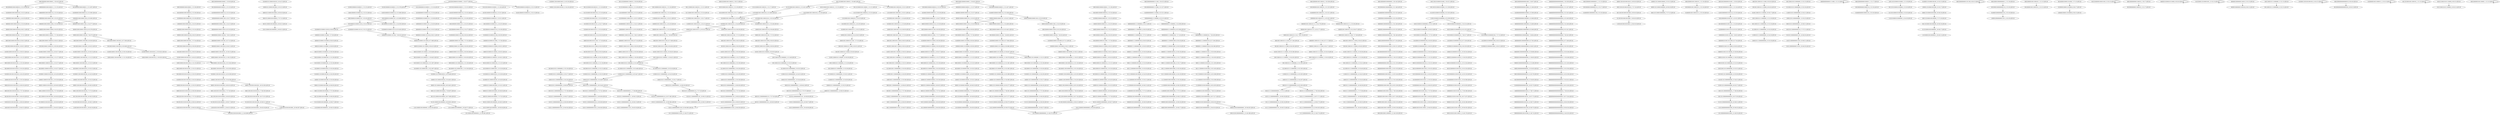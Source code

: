 digraph G {
    "10000100100101001001_15-35:25-LEN:20" -> "00001001001010010010_16-36:26-LEN:20";
    "10000101100001001000_15-35:15-LEN:20" -> "00001011000010010000_16-36:16-LEN:20";
    "01010010000001000011_1-21:31-LEN:20" -> "10100100000010000110_2-22:32-LEN:20";
    "01010000101100001001_12-32:29-LEN:20" -> "10100001011000010010_13-33:30-LEN:20";
    "10100100000101000011_2-21:378-LEN:20" -> "01001000001010000110_3-22:380-LEN:20";
    "01000011001000010010_14-33:16-LEN:20" -> "10000110010000100100_15-34:16-LEN:20";
    "01000000011000101011_5-24:21-LEN:20" -> "10000000110001010111_6-25:19-LEN:20";
    "10000010000101100000_9-29:29-LEN:20" -> "00000100001011000001_10-30:27-LEN:20";
    "00110001001110000000_12-32:51-LEN:20" -> "01100010011100000000_13-33:50-LEN:20";
    "00000001111000001010_8-27:194-LEN:20" -> "00000011110000010100_9-28:199-LEN:20";
    "10000100000100001100_4-23:20-LEN:20" -> "00001000001000011001_5-24:19-LEN:20";
    "01111100000000001110_20-39:182-LEN:20" -> "11111000000000011101_21-40:174-LEN:20";
    "10001010111000000000_14-34:16-LEN:20" -> "00010101110000000001_16-36:30-LEN:20";
    "10001010111000000000_14-34:16-LEN:20" -> "00010101110000000001_16-35:442-LEN:20";
    "00001101000010010000_16-36:30-LEN:20" -> "00011010000100100000_17-37:29-LEN:20";
    "00110100001001000000_18-38:28-LEN:20" -> "01101000010010000001_19-39:27-LEN:20";
    "01000010110000100100_14-34:15-LEN:20" -> "10000101100001001000_15-35:15-LEN:20";
    "00101000010011000101_2-21:20-LEN:20" -> "01010000100110001010_3-22:17-LEN:20";
    "00100000001000000000_2-21:148-LEN:20" -> "01000000010000000000_3-22:152-LEN:20";
    "10100001010000001010_8-27:229-LEN:20" -> "01000010100000010100_9-28:230-LEN:20";
    "01000010000010000110_3-22:439-LEN:20" -> "10000100000100001100_4-23:20-LEN:20";
    "01000010000010000110_3-22:439-LEN:20" -> "10000100000100001101_4-23:411-LEN:20";
    "00010100001101100001_10-29:408-LEN:20" -> "00101000011011000010_11-30:402-LEN:20";
    "01000101011100000000_13-33:17-LEN:20" -> "10001010111000000000_14-34:16-LEN:20";
    "01101100001001000000_19-38:391-LEN:20" -> "11011000010010000001_20-40:29-LEN:20";
    "01101100001001000000_19-38:391-LEN:20" -> "11011000010010000001_20-39:371-LEN:20";
    "00110110000010000000_18-37:377-LEN:20" -> "01101100000100000000_19-38:375-LEN:20";
    "00010010010100100100_17-37:25-LEN:20" -> "00100100101001001000_18-38:24-LEN:20";
    "01000010011000100111_5-25:46-LEN:20" -> "10000100110001001110_6-26:50-LEN:20";
    "01000010110000010000_14-34:20-LEN:20" -> "10000101100000100000_15-35:23-LEN:20";
    "00000011110000010100_9-28:199-LEN:20" -> "00000111100000101001_10-29:190-LEN:20";
    "00100000000000010000_2-21:99-LEN:20" -> "01000000000000100000_3-22:99-LEN:20";
    "10000110110000100100_15-34:401-LEN:20" -> "00001101100001001000_16-35:401-LEN:20";
    "00010111110000000000_16-35:205-LEN:20" -> "00101111100000000001_17-36:184-LEN:20";
    "00010111110000000000_16-35:205-LEN:20" -> "00101111100000000001_17-37:21-LEN:20";
    "00000000000000000000_4-23:240-LEN:20" -> "00000000000000000000_5-24:246-LEN:20";
    "00010000001000000011_1-21:15-LEN:20" -> "00100000010000000110_2-22:17-LEN:20";
    "00011110000001001000_12-32:20-LEN:20" -> "00111100000010010000_13-33:20-LEN:20";
    "01100010101110000000_13-33:16-LEN:20" -> "11000101011100000000_14-34:18-LEN:20";
    "10001000011000010100_11-31:27-LEN:20" -> "00010000110000101001_12-32:27-LEN:20";
    "01100010011100000000_13-33:50-LEN:20" -> "11000100111000000000_14-34:50-LEN:20";
    "00100010000110000101_9-29:28-LEN:20" -> "01000100001100001010_10-30:27-LEN:20";
    "00101000000101001010_13-32:224-LEN:20" -> "01010000001010010100_14-33:218-LEN:20";
    "00011001001000100100_17-37:16-LEN:20" -> "00110010010001001000_18-38:16-LEN:20";
    "01010000101000000101_7-26:217-LEN:20" -> "10100001010000001010_8-27:229-LEN:20";
    "10100001001000101011_4-24:17-LEN:20" -> "01000010010001010111_5-25:19-LEN:20";
    "01101100000100000000_19-38:375-LEN:20" -> "11011000001000000000_20-39:373-LEN:20";
    "00010000110010001001_12-32:22-LEN:20" -> "00100001100100010010_13-33:22-LEN:20";
    "01111000000100100000_14-34:20-LEN:20" -> "11110000001001000000_15-35:21-LEN:20";
    "10000110110000010000_15-34:365-LEN:20" -> "00001101100000100000_16-35:377-LEN:20";
    "00000100010000100100_6-26:21-LEN:20" -> "00001000100001001001_7-27:21-LEN:20";
    "10000100110000101110_6-26:23-LEN:20" -> "00001001100001011100_7-27:25-LEN:20";
    "00101011000000000110_17-37:37-LEN:20" -> "01010110000000001101_18-38:36-LEN:20";
    "10000010100001101000_7-27:30-LEN:20" -> "00000101000011010000_8-28:33-LEN:20";
    "00000001000011001001_8-27:15-LEN:20" -> "00000010000110010010_9-28:15-LEN:20";
    "00000010001000011000_5-25:34-LEN:20" -> "00000100010000110000_6-26:33-LEN:20";
    "00001111000001000100_11-31:17-LEN:20" -> "00011110000010001000_12-32:17-LEN:20";
    "10100001001100010101_3-23:24-LEN:20" -> "01000010011000101011_5-24:426-LEN:20";
    "10100001001100010101_3-23:24-LEN:20" -> "01000010011000101011_5-25:46-LEN:20";
    "10000100000100001011_4-24:27-LEN:20" -> "00001000001000010110_5-25:28-LEN:20";
    "10001010110000000001_15-35:44-LEN:20" -> "00010101100000000011_16-36:42-LEN:20";
    "00011001000001000000_17-36:19-LEN:20" -> "00110010000010000000_18-37:16-LEN:20";
    "00000000000000000000_14-33:239-LEN:20" -> "00000000000000000000_15-34:241-LEN:20";
    "00110010000010000000_18-37:16-LEN:20" -> "01100100000100000000_19-38:15-LEN:20";
    "00000000100000000000_9-28:92-LEN:20" -> "00000001000000000000_10-29:88-LEN:20";
    "10101100000000011010_19-39:37-LEN:20" -> "01011000000000110101_20-40:38-LEN:20";
    "00100001101100000100_13-32:362-LEN:20" -> "01000011011000001000_14-33:366-LEN:20";
    "00000000000000000000_3-22:242-LEN:20" -> "00000000000000000000_4-23:240-LEN:20";
    "00000001111000000100_8-28:20-LEN:20" -> "00000011110000001001_9-29:20-LEN:20";
    "00010011000100111000_8-28:55-LEN:20" -> "00100110001001110000_9-29:54-LEN:20";
    "10000110110000100000_15-35:15-LEN:20" -> "00001101100001000000_16-36:16-LEN:20";
    "10000010011000101011_4-24:18-LEN:20" -> "00000100110001010111_5-25:16-LEN:20";
    "00001011000010010000_16-36:16-LEN:20" -> "00010110000100100000_17-37:15-LEN:20";
    "01000001000010110000_8-28:28-LEN:20" -> "10000010000101100000_9-29:29-LEN:20";
    "00101100001001000000_18-38:32-LEN:20" -> "01011000010010000001_19-39:29-LEN:20";
    "00001000001000010110_5-25:28-LEN:20" -> "00010000010000101100_6-26:28-LEN:20";
    "00001001100010101100_7-27:52-LEN:20" -> "00010011000101011000_8-28:53-LEN:20";
    "00000000001111000000_5-25:21-LEN:20" -> "00000000011110000001_6-26:20-LEN:20";
    "01000100001100100101_10-29:342-LEN:20" -> "10001000011001001010_11-30:335-LEN:20";
    "10000100110001010110_6-26:26-LEN:20" -> "00001001100010101100_7-27:25-LEN:20";
    "01011000001000000000_19-39:28-LEN:20" -> "10110000010000000001_20-40:30-LEN:20";
    "00000000000000100101_18-37:72-LEN:20" -> "00000000000001001010_19-38:72-LEN:20";
    "00100000100110001011_2-22:18-LEN:20" -> "01000001001100010111_3-23:16-LEN:20";
    "10000000101001101100_7-26:32-LEN:20" -> "00000001010011011000_8-27:34-LEN:20";
    "01000000010100110110_6-25:31-LEN:20" -> "10000000101001101100_7-26:32-LEN:20";
    "01010000001010010100_14-33:218-LEN:20" -> "10100000010100101001_15-34:208-LEN:20";
    "00010000010100001101_3-23:20-LEN:20" -> "00100000101000011010_5-25:31-LEN:20";
    "00010000010100001101_3-23:20-LEN:20" -> "00100000101000011011_5-24:350-LEN:20";
    "00000001000000000000_10-29:88-LEN:20" -> "00000010000000000000_11-30:83-LEN:20";
    "01000000100010000100_3-23:28-LEN:20" -> "10000001000100001001_4-24:25-LEN:20";
    "00000000000000000000_5-24:246-LEN:20" -> "00000000000000000000_6-25:241-LEN:20";
    "00010000010000110100_6-26:34-LEN:20" -> "00100000100001101000_7-27:34-LEN:20";
    "10001000010010010100_11-31:22-LEN:20" -> "00010000100100101001_12-32:20-LEN:20";
    "10100000001010000110_2-22:54-LEN:20" -> "01000000010100001101_3-23:56-LEN:20";
    "00001010000001010010_11-30:233-LEN:20" -> "00010100000010100101_12-31:224-LEN:20";
    "00000010011000101111_5-24:176-LEN:20" -> "00000100110001011111_6-25:177-LEN:20";
    "10100000001001010011_15-35:32-LEN:20" -> "01000000010010100110_16-36:33-LEN:20";
    "00000011000101111100_8-27:17-LEN:20" -> "00000110001011111000_9-28:17-LEN:20";
    "00011001000100100100_17-37:23-LEN:20" -> "00110010001001001000_18-38:23-LEN:20";
    "00001000001000011011_5-24:406-LEN:20" -> "00010000010000110110_6-25:401-LEN:20";
    "10100001010000001000_8-28:15-LEN:20" -> "01000010100000010001_9-29:15-LEN:20";
    "10000110010010100100_15-34:338-LEN:20" -> "00001100100101001000_16-36:19-LEN:20";
    "10000110010010100100_15-34:338-LEN:20" -> "00001100100101001001_16-35:326-LEN:20";
    "11000101011000000000_14-34:55-LEN:20" -> "10001010110000000001_15-35:44-LEN:20";
    "01001001010010010001_19-39:16-LEN:20" -> "10010010100100100011_20-40:15-LEN:20";
    "00001000100011000001_20-39:129-LEN:20" -> "00010001000110000011_21-40:130-LEN:20";
    "00000010000000000000_11-30:83-LEN:20" -> "00000100000000000000_12-31:86-LEN:20";
    "00110001011110000000_12-32:19-LEN:20" -> "01100010111100000000_13-33:19-LEN:20";
    "00010000110100000100_12-32:32-LEN:20" -> "00100001101000001000_13-33:32-LEN:20";
    "10000010000101100000_9-29:21-LEN:20" -> "00000100001011000001_10-30:19-LEN:20";
    "00001001100010111100_7-27:39-LEN:20" -> "00010011000101111000_8-28:42-LEN:20";
    "00011110000010001000_12-32:17-LEN:20" -> "00111100000100010000_13-33:18-LEN:20";
    "00001000100001001001_7-27:21-LEN:20" -> "00010001000010010010_8-28:22-LEN:20";
    "01001100010101110000_10-29:432-LEN:20" -> "10011000101011100000_11-30:421-LEN:20";
    "10000000100101001100_17-37:32-LEN:20" -> "00000001001010011000_18-38:35-LEN:20";
    "00100000100001100100_7-26:20-LEN:20" -> "01000001000011001000_8-27:21-LEN:20";
    "01000100001001001010_10-30:23-LEN:20" -> "10001000010010010100_11-31:23-LEN:20";
    "00111100000101001000_13-32:193-LEN:20" -> "01111000001010010000_14-33:196-LEN:20";
    "11110000010100100000_15-34:198-LEN:20" -> "11100000101001000000_16-35:203-LEN:20";
    "10000001001100010111_4-23:201-LEN:20" -> "00000010011000101111_5-24:176-LEN:20";
    "10000001001100010111_4-23:201-LEN:20" -> "00000010011000101111_5-25:36-LEN:20";
    "00000000011110000010_6-25:206-LEN:20" -> "00000000111100000100_7-27:18-LEN:20";
    "00000000011110000010_6-25:206-LEN:20" -> "00000000111100000101_7-26:193-LEN:20";
    "01011110000000000111_18-38:36-LEN:20" -> "10111100000000001110_19-39:35-LEN:20";
    "00000001000100001100_3-23:23-LEN:20" -> "00000010001000011000_5-25:34-LEN:20";
    "00000001000100001100_3-23:23-LEN:20" -> "00000010001000011001_5-24:377-LEN:20";
    "00100110001010110000_9-29:26-LEN:20" -> "01001100010101100000_10-30:26-LEN:20";
    "00000000000100000000_6-25:96-LEN:20" -> "00000000001000000000_7-26:94-LEN:20";
    "00001001001010010010_16-36:18-LEN:20" -> "00010010010100100100_17-37:18-LEN:20";
    "00001010000110100001_9-29:30-LEN:20" -> "00010100001101000010_10-30:29-LEN:20";
    "00010101100000000011_16-36:21-LEN:20" -> "00101011000000000110_17-37:21-LEN:20";
    "11100000100010000000_16-36:18-LEN:20" -> "11000001000100000000_17-37:21-LEN:20";
    "00000000000001111000_1-21:15-LEN:20" -> "00000000000001111000_1-21:15-LEN:20";
    "00000000000000000000_15-34:241-LEN:20" -> "00000000000000000000_16-35:240-LEN:20";
    "01000001010000110110_6-25:345-LEN:20" -> "10000010100001101100_7-26:353-LEN:20";
    "00001100100101001000_16-36:19-LEN:20" -> "00011001001010010000_17-37:20-LEN:20";
    "11110000001001000000_15-35:21-LEN:20" -> "11100000010010000000_16-36:22-LEN:20";
    "00010011000101111000_8-28:42-LEN:20" -> "00100110001011110000_9-29:43-LEN:20";
    "00100000000001000011_2-21:23-LEN:20" -> "01000000000010000110_3-22:23-LEN:20";
    "00000000111100000010_7-27:21-LEN:20" -> "00000001111000000100_8-28:20-LEN:20";
    "00010000000001000011_1-21:17-LEN:20" -> "00100000000010000110_2-22:16-LEN:20";
    "00000010001000110000_18-37:136-LEN:20" -> "00000100010001100000_19-38:133-LEN:20";
    "00101011000000000110_17-37:21-LEN:20" -> "01010110000000001101_18-38:20-LEN:20";
    "00100000000000100010_10-29:155-LEN:20" -> "01000000000001000100_11-30:152-LEN:20";
    "10101110000000001010_19-39:29-LEN:20" -> "01011100000000010101_20-40:34-LEN:20";
    "00000101000011010000_8-28:33-LEN:20" -> "00001010000110100001_9-29:30-LEN:20";
    "10000110000101001001_15-35:29-LEN:20" -> "00001100001010010010_16-36:30-LEN:20";
    "01100100010010010001_19-39:21-LEN:20" -> "11001000100100100011_20-40:19-LEN:20";
    "00110001010110000000_12-32:30-LEN:20" -> "01100010101100000000_13-33:29-LEN:20";
    "00001000001000011010_5-25:35-LEN:20" -> "00010000010000110100_6-26:34-LEN:20";
    "00001000010110000010_11-31:27-LEN:20" -> "00010000101100000100_12-32:28-LEN:20";
    "00010000101100000100_12-32:20-LEN:20" -> "00100001011000001000_13-33:20-LEN:20";
    "00000111100000101001_10-29:190-LEN:20" -> "00001111000001010010_11-30:193-LEN:20";
    "10000000000001000000_4-23:98-LEN:20" -> "00000000000010000000_5-24:96-LEN:20";
    "00010010010100100100_17-37:18-LEN:20" -> "00100100101001001000_18-38:18-LEN:20";
    "00100001000001000011_2-21:437-LEN:20" -> "01000010000010000110_3-22:439-LEN:20";
    "00001101100000100000_16-35:377-LEN:20" -> "00011011000001000000_17-36:381-LEN:20";
    "11011000001000000000_20-39:373-LEN:20" -> "10110000010000000001_21-40:375-LEN:20";
    "00100010000100100101_9-29:21-LEN:20" -> "01000100001001001010_10-30:22-LEN:20";
    "00110000101110000000_12-32:28-LEN:20" -> "01100001011100000000_13-33:31-LEN:20";
    "00010100001011000010_10-30:31-LEN:20" -> "00101000010110000100_11-31:32-LEN:20";
    "00001011000001000000_16-36:26-LEN:20" -> "00010110000010000000_17-37:28-LEN:20";
    "00101001101100000000_13-32:31-LEN:20" -> "01010011011000000000_14-33:30-LEN:20";
    "00001001100010111110_7-26:179-LEN:20" -> "00010011000101111100_8-27:184-LEN:20";
    "10000100110001010111_6-25:412-LEN:20" -> "00001001100010101110_7-26:434-LEN:20";
    "00000000011110000001_6-26:20-LEN:20" -> "00000000111100000010_7-27:21-LEN:20";
    "01000001010000101100_6-26:30-LEN:20" -> "10000010100001011000_7-27:30-LEN:20";
    "00010100001001100010_1-20:21-LEN:20" -> "00101000010011000101_2-21:20-LEN:20";
    "00000100001100100101_10-29:15-LEN:20" -> "00001000011001001010_11-30:15-LEN:20";
    "00100000001010011011_5-24:26-LEN:20" -> "01000000010100110110_6-25:31-LEN:20";
    "10001000010010010100_11-31:23-LEN:20" -> "00010000100100101001_12-32:22-LEN:20";
    "00001000000000001000_8-27:154-LEN:20" -> "00010000000000010001_9-28:151-LEN:20";
    "00010010001010111000_8-28:19-LEN:20" -> "00100100010101110000_9-29:19-LEN:20";
    "10011000010111000000_11-31:26-LEN:20" -> "00110000101110000000_12-32:28-LEN:20";
    "01101000010011000101_2-21:451-LEN:20" -> "11010000100110001010_3-22:465-LEN:20";
    "01011111000000000011_18-37:171-LEN:20" -> "10111110000000000111_19-38:173-LEN:20";
    "00100100010101110000_9-29:19-LEN:20" -> "01001000101011100000_10-30:19-LEN:20";
    "00110010010100100100_18-37:315-LEN:20" -> "01100100101001001000_19-38:311-LEN:20";
    "00000010100001101100_6-26:51-LEN:20" -> "00000101000011011000_8-27:406-LEN:20";
    "10100001001100010101_4-23:456-LEN:20" -> "01000010011000101011_5-24:426-LEN:20";
    "10100001001100010101_4-23:456-LEN:20" -> "01000010011000101011_5-25:46-LEN:20";
    "00011010000010000000_17-37:36-LEN:20" -> "00110100000100000000_18-38:36-LEN:20";
    "00100000010011000101_2-21:222-LEN:20" -> "01000000100110001011_3-22:221-LEN:20";
    "01000011001000001000_14-33:20-LEN:20" -> "10000110010000010000_15-34:20-LEN:20";
    "11100000010010000000_16-36:22-LEN:20" -> "11000000100100000000_17-37:22-LEN:20";
    "00000000000000000000_8-27:249-LEN:20" -> "00000000000000000000_9-28:250-LEN:20";
    "00000000000000000000_11-30:248-LEN:20" -> "00000000000000000000_12-31:245-LEN:20";
    "11011000010010000001_20-39:371-LEN:20" -> "10110000100100000011_21-40:382-LEN:20";
    "00010000000000000010_14-33:79-LEN:20" -> "00100000000000000100_15-34:83-LEN:20";
    "00100001000001000010_2-22:24-LEN:20" -> "01000010000010000101_3-23:23-LEN:20";
    "10000001000100001001_4-24:20-LEN:20" -> "00000010001000010010_5-25:20-LEN:20";
    "00100001100100010010_13-33:22-LEN:20" -> "01000011001000100100_14-34:24-LEN:20";
    "00000000000000000000_6-25:241-LEN:20" -> "00000000000000000000_7-26:242-LEN:20";
    "01101010000101000000_3-23:20-LEN:20" -> "11010100001010000001_4-24:16-LEN:20";
    "01000010011000101011_5-24:426-LEN:20" -> "10000100110001010110_6-26:26-LEN:20";
    "01000010011000101011_5-24:426-LEN:20" -> "10000100110001010111_6-25:412-LEN:20";
    "00000110001010111000_9-28:26-LEN:20" -> "00001100010101110000_10-29:26-LEN:20";
    "10000100100010101110_6-26:19-LEN:20" -> "00001001000101011100_7-27:18-LEN:20";
    "01001100010111100000_10-30:39-LEN:20" -> "10011000101111000000_11-31:39-LEN:20";
    "01101000010010000001_19-39:17-LEN:20" -> "11010000100100000011_20-40:15-LEN:20";
    "00100000000000000100_15-34:83-LEN:20" -> "01000000000000001001_16-35:73-LEN:20";
    "10100001010000000100_8-28:35-LEN:20" -> "01000010100000001001_9-29:35-LEN:20";
    "10111100000000001110_19-39:35-LEN:20" -> "01111000000000011101_20-40:35-LEN:20";
    "01010000110100001001_12-32:28-LEN:20" -> "10100001101000010010_13-33:28-LEN:20";
    "00010101100000000011_16-36:26-LEN:20" -> "00101011000000000110_17-37:25-LEN:20";
    "00010000000001101100_6-26:15-LEN:20" -> "00010000000001101100_6-26:15-LEN:20";
    "00010000000000100001_1-20:26-LEN:20" -> "00100000000001000011_2-21:23-LEN:20";
    "01101000010010001010_2-22:16-LEN:20" -> "11010000100100010101_3-23:16-LEN:20";
    "11001010000101000000_4-23:238-LEN:20" -> "10010100001010000000_5-25:31-LEN:20";
    "11001010000101000000_4-23:238-LEN:20" -> "10010100001010000001_5-24:214-LEN:20";
    "00100001000001000010_2-22:32-LEN:20" -> "01000010000010000101_3-23:28-LEN:20";
    "00010000110010010100_12-31:343-LEN:20" -> "00100001100100101001_13-32:333-LEN:20";
    "10001010111000000001_15-35:17-LEN:20" -> "00010101110000000011_16-36:16-LEN:20";
    "01100010101110000000_13-32:448-LEN:20" -> "11000101011100000000_14-33:447-LEN:20";
    "00001000011011000000_11-31:31-LEN:20" -> "00010000110110000000_12-32:29-LEN:20";
    "01000000100010000100_3-23:22-LEN:20" -> "10000001000100001001_4-24:20-LEN:20";
    "00000001000100011000_17-36:140-LEN:20" -> "00000010001000110000_18-37:136-LEN:20";
    "00001101100000000000_16-36:28-LEN:20" -> "00011011000000000000_17-37:28-LEN:20";
    "01111000001010010000_14-33:196-LEN:20" -> "11110000010100100000_15-34:198-LEN:20";
    "01000010000010000101_3-23:23-LEN:20" -> "10000100000100001011_4-24:23-LEN:20";
    "10010100001010000000_5-25:31-LEN:20" -> "00101000010100000001_6-26:32-LEN:20";
    "10000100000100001011_4-24:23-LEN:20" -> "00001000001000010110_5-25:23-LEN:20";
    "00000000000001001010_19-38:72-LEN:20" -> "00000000000010010100_20-39:73-LEN:20";
    "00000000010000110010_6-25:16-LEN:20" -> "00000000100001100100_7-26:15-LEN:20";
    "00110101000010100000_2-22:20-LEN:20" -> "01101010000101000000_3-23:20-LEN:20";
    "00000100010000110000_6-26:33-LEN:20" -> "00001000100001100001_7-27:29-LEN:20";
    "00100001000000000110_2-22:20-LEN:20" -> "01000010000000001101_3-23:19-LEN:20";
    "01010111000000000101_18-38:27-LEN:20" -> "10101110000000001010_19-39:29-LEN:20";
    "10100001101100001001_13-32:387-LEN:20" -> "01000011011000010010_14-33:408-LEN:20";
    "10000000000000010010_17-36:71-LEN:20" -> "00000000000000100101_18-37:72-LEN:20";
    "00000001010011011000_8-27:34-LEN:20" -> "00000010100110110000_9-28:34-LEN:20";
    "00000010001000011001_5-24:377-LEN:20" -> "00000100010000110010_6-25:379-LEN:20";
    "00000001001010011000_18-38:35-LEN:20" -> "00000010010100110001_19-39:33-LEN:20";
    "00100000000010000110_2-22:16-LEN:20" -> "01000000000100001101_3-23:16-LEN:20";
    "10000010000110100000_9-29:34-LEN:20" -> "00000100001101000001_10-30:32-LEN:20";
    "00010000010011000101_1-21:15-LEN:20" -> "00100000100110001011_2-22:15-LEN:20";
    "00100000010001000011_2-21:397-LEN:20" -> "01000000100010000110_3-22:395-LEN:20";
    "00101100000100000000_18-38:27-LEN:20" -> "01011000001000000000_19-39:26-LEN:20";
    "01101000000011000101_2-21:26-LEN:20" -> "11010000000110001010_3-22:25-LEN:20";
    "01000001000010110000_8-28:22-LEN:20" -> "10000010000101100000_9-29:21-LEN:20";
    "00100000100001011000_7-27:27-LEN:20" -> "01000001000010110000_8-28:28-LEN:20";
    "00100110001011110000_9-29:43-LEN:20" -> "01001100010111100000_10-30:39-LEN:20";
    "10100110110000000000_15-34:31-LEN:20" -> "01001101100000000000_16-35:27-LEN:20";
    "01001000000010100110_3-22:33-LEN:20" -> "10010000000101001101_4-23:31-LEN:20";
    "10011000101111000000_11-31:39-LEN:20" -> "00110001011110000000_12-32:41-LEN:20";
    "00101100000100000000_18-38:29-LEN:20" -> "01011000001000000000_19-39:28-LEN:20";
    "10000010100001011000_7-27:30-LEN:20" -> "00000101000010110000_8-28:31-LEN:20";
    "00001001100010011100_7-27:53-LEN:20" -> "00010011000100111000_8-28:55-LEN:20";
    "00000000100010000110_2-22:23-LEN:20" -> "00000001000100001100_3-23:23-LEN:20";
    "01001000001010000101_3-23:31-LEN:20" -> "10010000010100001011_4-24:32-LEN:20";
    "00000000000100010001_13-32:153-LEN:20" -> "00000000001000100011_14-33:144-LEN:20";
    "11000101011100000000_14-33:447-LEN:20" -> "10001010111000000000_15-34:467-LEN:20";
    "00011000010100100100_17-37:29-LEN:20" -> "00110000101001001000_18-38:28-LEN:20";
    "00100100101001001000_18-38:18-LEN:20" -> "01001001010010010001_19-39:16-LEN:20";
    "01101100000000000100_19-38:31-LEN:20" -> "11011000000000001000_20-39:33-LEN:20";
    "10100001011000010010_13-33:30-LEN:20" -> "01000010110000100100_14-34:30-LEN:20";
    "00100001100100101001_13-32:333-LEN:20" -> "01000011001001010010_14-33:339-LEN:20";
    "01000000000000001001_16-35:73-LEN:20" -> "10000000000000010010_17-36:71-LEN:20";
    "10010000001000011011_4-24:25-LEN:20" -> "00100000010000110110_5-25:27-LEN:20";
    "10000100000100001101_4-23:411-LEN:20" -> "00001000001000011011_5-24:406-LEN:20";
    "10000100000100001101_4-23:411-LEN:20" -> "00001000001000011010_5-25:35-LEN:20";
    "00010000110000101001_12-32:27-LEN:20" -> "00100001100001010010_13-33:27-LEN:20";
    "00000011110000001001_9-29:20-LEN:20" -> "00000111100000010010_10-30:20-LEN:20";
    "01000100001001001010_10-30:22-LEN:20" -> "10001000010010010100_11-31:22-LEN:20";
    "01000000010000000000_3-22:152-LEN:20" -> "10000000100000000000_4-23:154-LEN:20";
    "10000000110001010111_6-25:19-LEN:20" -> "00000001100010101110_7-26:21-LEN:20";
    "00010011000101011100_8-27:436-LEN:20" -> "00100110001010111000_9-28:434-LEN:20";
    "01100010101100000000_13-33:19-LEN:20" -> "11000101011000000000_14-34:21-LEN:20";
    "01000001000011010000_8-28:17-LEN:20" -> "10000010000110100000_9-29:15-LEN:20";
    "11000101011000000000_14-34:21-LEN:20" -> "10001010110000000001_15-35:22-LEN:20";
    "10000100110001001110_6-26:50-LEN:20" -> "00001001100010011100_7-27:53-LEN:20";
    "00000100110001010111_5-25:16-LEN:20" -> "00001001100010101110_7-26:434-LEN:20";
    "10111110000000000111_19-38:173-LEN:20" -> "01111100000000001110_20-39:182-LEN:20";
    "01000010100000001001_9-29:35-LEN:20" -> "10000101000000010010_10-30:33-LEN:20";
    "11100000101001000000_16-35:203-LEN:20" -> "11000001010010000000_17-36:214-LEN:20";
    "00010011000101111100_8-27:184-LEN:20" -> "00100110001011111000_9-28:183-LEN:20";
    "00000100010000100100_6-26:25-LEN:20" -> "00001000100001001001_7-27:24-LEN:20";
    "00001011000001000000_16-36:32-LEN:20" -> "00010110000010000000_17-37:31-LEN:20";
    "00010000000000010001_9-28:151-LEN:20" -> "00100000000000100010_10-29:155-LEN:20";
    "00100111000000000110_17-37:39-LEN:20" -> "01001110000000001101_18-38:35-LEN:20";
    "00010110000100100000_17-37:32-LEN:20" -> "00101100001001000000_18-38:32-LEN:20";
    "00010000101100000100_12-32:28-LEN:20" -> "00100001011000001000_13-33:28-LEN:20";
    "00100000010001000010_2-22:28-LEN:20" -> "01000000100010000100_3-23:28-LEN:20";
    "10011000101011100000_11-30:421-LEN:20" -> "00110001010111000000_12-31:450-LEN:20";
    "10010000000101001101_4-23:31-LEN:20" -> "00100000001010011011_5-24:26-LEN:20";
    "11000001010010000000_17-36:214-LEN:20" -> "10000010100100000000_18-37:217-LEN:20";
    "00100000100001101000_7-27:34-LEN:20" -> "01000001000011010000_8-28:34-LEN:20";
    "00010100001101000010_10-30:29-LEN:20" -> "00101000011010000100_11-31:28-LEN:20";
    "00100110000101110000_9-29:26-LEN:20" -> "01001100001011100000_10-30:26-LEN:20";
    "00010001000010010010_8-28:26-LEN:20" -> "00100010000100100101_9-29:23-LEN:20";
    "00000000000010000000_5-24:96-LEN:20" -> "00000000000100000000_6-25:96-LEN:20";
    "00011110000010100100_12-31:193-LEN:20" -> "00111100000101001000_13-32:193-LEN:20";
    "00101000010100000010_6-25:225-LEN:20" -> "01010000101000000101_7-26:217-LEN:20";
    "00101000010100000010_6-25:225-LEN:20" -> "01010000101000000100_7-27:15-LEN:20";
    "10000000101000011011_4-24:50-LEN:20" -> "00000001010000110110_5-25:52-LEN:20";
    "01001100010101100000_10-30:50-LEN:20" -> "10011000101011000000_11-31:46-LEN:20";
    "00001000011011000001_11-30:370-LEN:20" -> "00010000110110000010_12-31:361-LEN:20";
    "00100000100001101000_7-27:15-LEN:20" -> "01000001000011010000_8-28:17-LEN:20";
    "00010001000011000010_8-28:31-LEN:20" -> "00100010000110000101_9-29:28-LEN:20";
    "00101000000010010100_13-33:32-LEN:20" -> "01010000000100101001_14-34:32-LEN:20";
    "00011010000100100000_17-37:16-LEN:20" -> "00110100001001000000_18-38:16-LEN:20";
    "00000001111000001000_8-28:18-LEN:20" -> "00000011110000010001_9-29:18-LEN:20";
    "00101000010011000101_1-21:25-LEN:20" -> "01010000100110001010_2-22:26-LEN:20";
    "00010000001000100001_1-21:26-LEN:20" -> "00100000010001000010_2-22:28-LEN:20";
    "01000000100010000110_3-22:395-LEN:20" -> "10000001000100001100_4-23:393-LEN:20";
    "10101110000000001010_19-39:39-LEN:20" -> "01011100000000010101_20-40:40-LEN:20";
    "00001100100000100000_16-35:19-LEN:20" -> "00011001000001000000_17-36:19-LEN:20";
    "00101000000100010100_13-33:15-LEN:20" -> "00101000000100010100_13-33:15-LEN:20";
    "00000000000000000000_1-20:238-LEN:20" -> "00000000000000000000_2-21:247-LEN:20";
    "00000000000000000000_2-21:247-LEN:20" -> "00000000000000000000_3-22:242-LEN:20";
    "10000110110000000000_15-35:27-LEN:20" -> "00001101100000000000_16-36:28-LEN:20";
    "00001000011001000001_11-30:22-LEN:20" -> "00010000110010000010_12-31:19-LEN:20";
    "00110100001001100001_1-21:21-LEN:20" -> "01101000010011000010_2-22:23-LEN:20";
    "00100001001001010010_13-33:23-LEN:20" -> "01000010010010100100_14-34:24-LEN:20";
    "00110100001001100010_1-20:495-LEN:20" -> "01101000010011000101_2-21:451-LEN:20";
    "00110100001001100010_1-20:495-LEN:20" -> "01101000010011000100_2-22:51-LEN:20";
    "01001101100000000000_16-35:27-LEN:20" -> "10011011000000000001_17-36:26-LEN:20";
    "01000100000101000011_1-21:22-LEN:20" -> "10001000001010000110_2-22:22-LEN:20";
    "01000011011000000000_14-34:28-LEN:20" -> "10000110110000000000_15-35:27-LEN:20";
    "00010100110110000000_12-31:32-LEN:20" -> "00101001101100000000_13-32:31-LEN:20";
    "00010000000001100010_1-20:17-LEN:20" -> "00100000000011000101_2-21:17-LEN:20";
    "00000100000000000000_12-31:86-LEN:20" -> "00001000000000000001_13-32:82-LEN:20";
    "00010000010000110010_6-25:20-LEN:20" -> "00100000100001100100_7-26:20-LEN:20";
    "00000010000110110000_8-28:30-LEN:20" -> "00000100001101100001_9-29:29-LEN:20";
    "11110000010001000000_15-35:19-LEN:20" -> "11100000100010000000_16-36:18-LEN:20";
    "00010001000011001000_8-28:26-LEN:20" -> "00100010000110010001_9-29:25-LEN:20";
    "10101110000000001110_19-39:15-LEN:20" -> "01011100000000011101_20-40:19-LEN:20";
    "01000100001100100100_10-30:16-LEN:20" -> "10001000011001001000_11-31:16-LEN:20";
    "01101000010011000010_2-22:23-LEN:20" -> "11010000100110000101_3-23:23-LEN:20";
    "00101011100000000010_17-37:29-LEN:20" -> "01010111000000000101_18-38:27-LEN:20";
    "10001010111000000000_15-34:467-LEN:20" -> "00010101110000000001_16-36:30-LEN:20";
    "10001010111000000000_15-34:467-LEN:20" -> "00010101110000000001_16-35:442-LEN:20";
    "10000101100000100000_15-35:23-LEN:20" -> "00001011000001000000_16-36:26-LEN:20";
    "00010011000010111000_8-28:25-LEN:20" -> "00100110000101110000_9-29:26-LEN:20";
    "01001110000000001101_18-38:35-LEN:20" -> "10011100000000011010_19-39:33-LEN:20";
    "10001000011001000100_11-31:22-LEN:20" -> "00010000110010001001_12-32:22-LEN:20";
    "10100100000010000110_2-22:32-LEN:20" -> "01001000000100001101_3-23:30-LEN:20";
    "01010000101000000100_7-27:15-LEN:20" -> "10100001010000001000_8-28:15-LEN:20";
    "00110110000000000010_18-37:30-LEN:20" -> "01101100000000000100_19-38:31-LEN:20";
    "00000100110001011110_6-26:37-LEN:20" -> "00001001100010111100_7-27:39-LEN:20";
    "01000011001000100100_14-34:24-LEN:20" -> "10000110010001001001_15-35:23-LEN:20";
    "10010001010111000000_11-31:19-LEN:20" -> "00100010101110000000_12-32:22-LEN:20";
    "00010000010000101100_6-26:20-LEN:20" -> "00100000100001011000_7-27:20-LEN:20";
    "01010111000000000111_18-38:15-LEN:20" -> "10101110000000001110_19-39:15-LEN:20";
    "00010000100000100001_1-21:26-LEN:20" -> "00100001000001000010_2-22:24-LEN:20";
    "10001011111000000000_15-34:207-LEN:20" -> "00010111110000000000_16-35:205-LEN:20";
    "01000010011000101011_5-25:46-LEN:20" -> "10000100110001010110_6-26:49-LEN:20";
    "01110000100110001010_2-22:24-LEN:20" -> "11100001001100010101_3-23:17-LEN:20";
    "11010000100110000101_3-23:23-LEN:20" -> "10100001001100001011_4-24:20-LEN:20";
    "00000000000000000000_10-29:249-LEN:20" -> "00000000000000000000_11-30:248-LEN:20";
    "01011000001000000000_19-39:26-LEN:20" -> "10110000010000000001_21-40:375-LEN:20";
    "00001010000101100001_9-29:32-LEN:20" -> "00010100001011000010_10-30:31-LEN:20";
    "00001000100001100100_7-26:375-LEN:20" -> "00010001000011001000_8-28:26-LEN:20";
    "00001000100001100100_7-26:375-LEN:20" -> "00010001000011001001_8-27:358-LEN:20";
    "01000010010001010111_5-25:19-LEN:20" -> "10000100100010101110_6-26:19-LEN:20";
    "00101011100000000011_17-36:408-LEN:20" -> "01010111000000000111_18-38:15-LEN:20";
    "00101011100000000011_17-36:408-LEN:20" -> "01010111000000000110_18-37:392-LEN:20";
    "00001000001000011001_5-24:19-LEN:20" -> "00010000010000110010_6-25:20-LEN:20";
    "01000000000011110000_3-22:221-LEN:20" -> "10000000000111100000_4-23:215-LEN:20";
    "10000001010010100110_17-36:186-LEN:20" -> "00000010100101001100_18-37:187-LEN:20";
    "10000010000110010000_9-28:21-LEN:20" -> "00000100001100100000_10-29:21-LEN:20";
    "00010010000000101001_1-20:34-LEN:20" -> "00100100000001010011_2-21:34-LEN:20";
    "00100000101000011010_5-25:31-LEN:20" -> "01000001010000110100_6-26:30-LEN:20";
    "00010011000101011000_8-28:25-LEN:20" -> "00100110001010110000_9-29:26-LEN:20";
    "00001100100100010010_16-36:16-LEN:20" -> "00011001001000100100_17-37:16-LEN:20";
    "00010000110010000010_12-31:19-LEN:20" -> "00100001100100000100_13-32:19-LEN:20";
    "10011000100111000000_11-31:49-LEN:20" -> "00110001001110000000_12-32:51-LEN:20";
    "00110010010100100000_18-38:20-LEN:20" -> "01100100101001000001_19-39:17-LEN:20";
    "01010011011000000000_14-33:30-LEN:20" -> "10100110110000000000_15-34:31-LEN:20";
    "01100010111110000000_13-32:205-LEN:20" -> "11000101111100000000_14-33:202-LEN:20";
    "10100000001100010101_4-23:21-LEN:20" -> "01000000011000101011_5-24:21-LEN:20";
    "01011000010010000001_19-39:29-LEN:20" -> "10110000100100000011_21-40:382-LEN:20";
    "11000101111000000000_14-34:42-LEN:20" -> "10001011110000000000_15-35:45-LEN:20";
    "10000100110001010110_6-26:49-LEN:20" -> "00001001100010101100_7-27:52-LEN:20";
    "00000000010000000000_8-27:95-LEN:20" -> "00000000100000000000_9-28:92-LEN:20";
    "01100000100110001010_2-22:23-LEN:20" -> "11000001001100010101_3-23:21-LEN:20";
    "00001000000000000001_13-32:82-LEN:20" -> "00010000000000000010_14-33:79-LEN:20";
    "01000010110000100100_14-34:30-LEN:20" -> "10000101100001001000_15-35:31-LEN:20";
    "00000101000010110000_8-28:16-LEN:20" -> "00000101000010110000_8-28:16-LEN:20";
    "10011001010000101000_1-20:221-LEN:20" -> "00110010100001010000_2-21:229-LEN:20";
    "11010000000110001010_3-22:25-LEN:20" -> "10100000001100010101_4-23:21-LEN:20";
    "00010011000101011000_8-28:53-LEN:20" -> "00100110001010110000_9-29:54-LEN:20";
    "10010100001010000001_5-24:214-LEN:20" -> "00101000010100000010_6-25:225-LEN:20";
    "00000101000010110000_8-28:31-LEN:20" -> "00001010000101100001_9-29:32-LEN:20";
    "01010000110100001001_12-32:15-LEN:20" -> "01010000110100001001_12-32:15-LEN:20";
    "11000000100100000000_17-37:22-LEN:20" -> "10000001001000000000_18-38:20-LEN:20";
    "01000010000000001101_3-23:19-LEN:20" -> "10000100000000011011_4-24:16-LEN:20";
    "00000000010001000011_1-21:23-LEN:20" -> "00000000100010000110_2-22:23-LEN:20";
    "00000111100000010010_10-30:20-LEN:20" -> "00001111000000100100_11-31:20-LEN:20";
    "00001000010110000010_11-31:21-LEN:20" -> "00010000101100000100_12-32:20-LEN:20";
    "00100110001011110000_9-29:16-LEN:20" -> "01001100010111100000_10-30:17-LEN:20";
    "00001100100101001001_16-35:326-LEN:20" -> "00011001001010010010_17-36:326-LEN:20";
    "00010000010011000101_1-21:16-LEN:20" -> "00100000100110001011_2-22:18-LEN:20";
    "10111110000000000110_19-39:18-LEN:20" -> "01111100000000001101_20-40:22-LEN:20";
    "00101000010100000001_6-26:32-LEN:20" -> "01010000101000000010_7-27:31-LEN:20";
    "00110001010110000000_12-32:52-LEN:20" -> "01100010101100000000_13-33:52-LEN:20";
    "01001001010010010001_19-39:24-LEN:20" -> "10010010100100100011_21-40:298-LEN:20";
    "00000101001010011000_19-38:188-LEN:20" -> "00001010010100110001_20-39:192-LEN:20";
    "10000110100001001000_15-35:17-LEN:20" -> "00001101000010010000_16-36:18-LEN:20";
    "00000000000000000000_19-38:229-LEN:20" -> "00000000000000000000_20-39:234-LEN:20";
    "01000000010100001101_3-23:56-LEN:20" -> "10000000101000011011_4-24:50-LEN:20";
    "01010010000010100001_1-20:377-LEN:20" -> "10100100000101000011_2-21:378-LEN:20";
    "01010010000010100001_1-20:377-LEN:20" -> "10100100000101000010_2-22:15-LEN:20";
    "00000010000000110010_5-25:15-LEN:20" -> "00000100000001100100_6-26:15-LEN:20";
    "10011000101111000000_11-31:15-LEN:20" -> "00110001011110000000_12-32:15-LEN:20";
    "01001100010111110000_10-29:186-LEN:20" -> "10011000101111100000_11-30:182-LEN:20";
    "00001000100001001001_7-27:24-LEN:20" -> "00010001000010010010_8-28:26-LEN:20";
    "10001001110000000001_15-35:48-LEN:20" -> "00010011100000000011_16-36:42-LEN:20";
    "00010000000100000000_1-20:145-LEN:20" -> "00100000001000000000_2-21:148-LEN:20";
    "01000001000011001000_8-27:21-LEN:20" -> "10000010000110010000_9-28:21-LEN:20";
    "00100010000110010010_9-28:360-LEN:20" -> "01000100001100100101_10-29:342-LEN:20";
    "00100010000110010010_9-28:360-LEN:20" -> "01000100001100100100_10-30:16-LEN:20";
    "00001000011010000010_11-31:32-LEN:20" -> "00010000110100000100_12-32:32-LEN:20";
    "00000100110001011111_6-25:177-LEN:20" -> "00001001100010111110_7-26:179-LEN:20";
    "00110001011110000000_12-32:41-LEN:20" -> "01100010111100000000_13-33:40-LEN:20";
    "01000011001001000100_14-34:15-LEN:20" -> "01000011001001000100_14-34:15-LEN:20";
    "00000000000000000000_12-31:245-LEN:20" -> "00000000000000000000_13-32:234-LEN:20";
    "01000001000011011000_8-27:394-LEN:20" -> "10000010000110110000_9-28:396-LEN:20";
    "00001001100001011100_7-27:25-LEN:20" -> "00010011000010111000_8-28:25-LEN:20";
    "00000000111100000100_7-27:18-LEN:20" -> "00000001111000001000_8-28:18-LEN:20";
    "10000110100001001000_15-35:30-LEN:20" -> "00001101000010010000_16-36:30-LEN:20";
    "00000100001011000001_10-30:19-LEN:20" -> "00001000010110000010_11-31:21-LEN:20";
    "01000000000010000110_3-22:23-LEN:20" -> "10000000000100001100_4-23:17-LEN:20";
    "01011111000000000011_18-38:18-LEN:20" -> "10111110000000000110_19-39:18-LEN:20";
    "01010000110110000100_12-31:397-LEN:20" -> "10100001101100001001_13-32:387-LEN:20";
    "10001000011001001010_11-30:335-LEN:20" -> "00010000110010010100_12-31:343-LEN:20";
    "10100100000101000010_2-22:15-LEN:20" -> "01001000001010000101_3-23:15-LEN:20";
    "00100001100001010010_13-33:27-LEN:20" -> "01000011000010100100_14-34:28-LEN:20";
    "10101100000000011010_19-39:25-LEN:20" -> "01011000000000110101_20-40:26-LEN:20";
    "00010000100100101001_12-32:20-LEN:20" -> "00100001001001010010_13-33:20-LEN:20";
    "00110100001001000101_1-21:16-LEN:20" -> "01101000010010001010_2-22:16-LEN:20";
    "00001001100010101100_7-27:25-LEN:20" -> "00010011000101011000_8-28:25-LEN:20";
    "01010000101000000010_7-27:31-LEN:20" -> "10100001010000000100_8-28:35-LEN:20";
    "00000000100001100100_7-26:15-LEN:20" -> "00000001000011001001_8-27:15-LEN:20";
    "00010000000000111100_1-20:222-LEN:20" -> "00100000000001111000_2-21:227-LEN:20";
    "01100100100010010001_19-39:16-LEN:20" -> "11001001000100100011_20-40:16-LEN:20";
    "11000001001100010101_3-23:21-LEN:20" -> "10000010011000101011_4-24:18-LEN:20";
    "00001111000001010010_11-30:193-LEN:20" -> "00011110000010100100_12-31:193-LEN:20";
    "00000000000000000000_18-37:234-LEN:20" -> "00000000000000000000_19-38:229-LEN:20";
    "00100000101000011011_5-24:350-LEN:20" -> "01000001010000110110_6-25:345-LEN:20";
    "00011001001010010000_17-37:20-LEN:20" -> "00110010010100100000_18-38:20-LEN:20";
    "00000001000000000001_5-24:149-LEN:20" -> "00000010000000000010_6-25:152-LEN:20";
    "01101000001000000000_19-39:36-LEN:20" -> "11010000010000000001_20-40:34-LEN:20";
    "00000001100010101110_7-26:21-LEN:20" -> "00000011000101011100_8-27:24-LEN:20";
    "00100000100001011000_7-27:20-LEN:20" -> "01000001000010110000_8-28:22-LEN:20";
    "00110110000000000000_18-38:28-LEN:20" -> "01101100000000000000_19-39:28-LEN:20";
    "01001100010111100000_10-30:17-LEN:20" -> "10011000101111000000_11-31:19-LEN:20";
    "00000110001011111000_9-28:17-LEN:20" -> "00001100010111110000_10-29:16-LEN:20";
    "00000100001100100000_10-29:21-LEN:20" -> "00001000011001000001_11-30:22-LEN:20";
    "00011000101111100000_11-30:16-LEN:20" -> "00110001011111000000_12-31:205-LEN:20";
    "11000001000100000000_17-37:21-LEN:20" -> "10000010001000000000_18-38:21-LEN:20";
    "00010000000000001000_1-20:97-LEN:20" -> "00100000000000010000_2-21:99-LEN:20";
    "01111000001000100000_14-34:18-LEN:20" -> "11110000010001000000_15-35:19-LEN:20";
    "00011011000000000000_17-37:28-LEN:20" -> "00110110000000000000_18-38:28-LEN:20";
    "00111100000100010000_13-33:18-LEN:20" -> "01111000001000100000_14-34:18-LEN:20";
    "00110010010001001000_18-38:16-LEN:20" -> "01100100100010010001_19-39:16-LEN:20";
    "00001100010101110000_10-29:26-LEN:20" -> "00011000101011100000_11-30:28-LEN:20";
    "00000000001111000001_5-24:209-LEN:20" -> "00000000011110000010_6-25:206-LEN:20";
    "00101000011010000100_11-31:28-LEN:20" -> "01010000110100001001_12-32:28-LEN:20";
    "10101110000000001101_19-38:384-LEN:20" -> "01011100000000011010_20-39:395-LEN:20";
    "00101000010110000100_11-31:32-LEN:20" -> "01010000101100001001_12-32:29-LEN:20";
    "01000000010010100110_16-36:33-LEN:20" -> "10000000100101001100_17-37:32-LEN:20";
    "01000000000000100000_3-22:99-LEN:20" -> "10000000000001000000_4-23:98-LEN:20";
    "00000000111100000101_7-26:193-LEN:20" -> "00000001111000001010_8-27:194-LEN:20";
    "01000010010010100100_14-34:24-LEN:20" -> "10000100100101001001_15-35:25-LEN:20";
    "00001101000001000000_16-36:33-LEN:20" -> "00011010000010000000_17-37:36-LEN:20";
    "00101111100000000001_17-36:184-LEN:20" -> "01011111000000000011_18-37:171-LEN:20";
    "00010101110000000001_16-36:30-LEN:20" -> "00101011100000000010_17-37:29-LEN:20";
    "10100001001100001011_4-24:20-LEN:20" -> "01000010011000010111_5-25:22-LEN:20";
    "00000000000000000000_7-26:242-LEN:20" -> "00000000000000000000_8-27:249-LEN:20";
    "10000001000011011000_7-27:25-LEN:20" -> "00000010000110110000_8-28:30-LEN:20";
    "11011000000000001000_20-39:33-LEN:20" -> "10110000000000010001_21-40:33-LEN:20";
    "01000010000010000101_3-23:28-LEN:20" -> "10000100000100001011_4-24:27-LEN:20";
    "00010000001001100010_1-20:236-LEN:20" -> "00100000010011000101_2-21:222-LEN:20";
    "00100000100001101100_7-26:392-LEN:20" -> "01000001000011011000_8-27:394-LEN:20";
    "00110010001001001000_18-38:23-LEN:20" -> "01100100010010010001_19-39:21-LEN:20";
    "11100001001100010101_3-23:17-LEN:20" -> "11000010011000101011_4-24:15-LEN:20";
    "00010000000000000010_9-29:16-LEN:20" -> "00100000000000000100_10-30:15-LEN:20";
    "10100100000101000010_2-22:31-LEN:20" -> "01001000001010000101_3-23:31-LEN:20";
    "00110001010111000000_12-31:450-LEN:20" -> "01100010101110000000_13-33:16-LEN:20";
    "00110001010111000000_12-31:450-LEN:20" -> "01100010101110000000_13-32:448-LEN:20";
    "01000000100110000111_3-23:15-LEN:20" -> "01000000100110000111_3-23:15-LEN:20";
    "10000101110000000001_15-35:25-LEN:20" -> "00001011100000000011_16-36:23-LEN:20";
    "10011000101011000000_11-31:46-LEN:20" -> "00110001010110000000_12-32:52-LEN:20";
    "01001000101011100000_10-30:19-LEN:20" -> "10010001010111000000_11-31:19-LEN:20";
    "00110100001001000000_18-38:16-LEN:20" -> "01101000010010000001_19-39:17-LEN:20";
    "00010001000011001001_8-27:358-LEN:20" -> "00100010000110010010_9-28:360-LEN:20";
    "00100000101000010110_5-25:30-LEN:20" -> "01000001010000101100_6-26:30-LEN:20";
    "01001000001010000110_3-22:380-LEN:20" -> "10010000010100001101_4-23:360-LEN:20";
    "00111000010011000101_1-21:21-LEN:20" -> "01110000100110001010_2-22:24-LEN:20";
    "00000000000000000000_9-28:250-LEN:20" -> "00000000000000000000_10-29:249-LEN:20";
    "01000010010010100100_14-34:19-LEN:20" -> "10000100100101001001_15-35:16-LEN:20";
    "01010111000000000110_18-37:392-LEN:20" -> "10101110000000001101_19-38:384-LEN:20";
    "10000001000100001100_4-23:393-LEN:20" -> "00000010001000011000_5-25:34-LEN:20";
    "10000001000100001100_4-23:393-LEN:20" -> "00000010001000011001_5-24:377-LEN:20";
    "00000010000010000110_2-22:37-LEN:20" -> "00000100000100001101_3-23:33-LEN:20";
    "00010001000010010010_8-28:22-LEN:20" -> "00100010000100100101_9-29:21-LEN:20";
    "00001000011001001010_11-30:15-LEN:20" -> "00010000110010010100_12-31:343-LEN:20";
    "11000101111100000000_14-33:202-LEN:20" -> "10001011111000000000_15-34:207-LEN:20";
    "00000000000000000000_13-32:234-LEN:20" -> "00000000000000000000_14-33:239-LEN:20";
    "01101000010011000100_2-22:51-LEN:20" -> "11010000100110001001_3-23:51-LEN:20";
    "00100010000110010001_9-29:25-LEN:20" -> "01000100001100100010_10-30:25-LEN:20";
    "01100101000010100000_3-22:235-LEN:20" -> "11001010000101000000_4-23:238-LEN:20";
    "10100001001100010011_4-24:46-LEN:20" -> "01000010011000100111_5-25:46-LEN:20";
    "10011011000000000001_17-36:26-LEN:20" -> "00110110000000000010_18-37:30-LEN:20";
    "00100000010000110110_5-25:27-LEN:20" -> "01000000100001101100_6-26:24-LEN:20";
    "00010000100100101001_12-32:22-LEN:20" -> "00100001001001010010_13-33:23-LEN:20";
    "00000100000000000100_7-26:149-LEN:20" -> "00001000000000001000_8-27:154-LEN:20";
    "00000000001000100011_14-33:144-LEN:20" -> "00000000010001000110_15-34:140-LEN:20";
    "00001001000101011100_7-27:18-LEN:20" -> "00010010001010111000_8-28:19-LEN:20";
    "00100001011000001000_13-33:28-LEN:20" -> "01000010110000010000_14-34:29-LEN:20";
    "00001011000010010000_16-36:30-LEN:20" -> "00010110000100100000_17-37:32-LEN:20";
    "11000101011100000000_14-34:18-LEN:20" -> "10001010111000000001_15-35:17-LEN:20";
    "00110100010011000101_1-21:15-LEN:20" -> "00110100010011000101_1-21:15-LEN:20";
    "00101011100000000010_17-37:41-LEN:20" -> "01010111000000000101_18-38:39-LEN:20";
    "10011000101111100000_11-30:182-LEN:20" -> "00110001011111000000_12-31:205-LEN:20";
    "10000110100000100000_15-35:31-LEN:20" -> "00001101000001000000_16-36:33-LEN:20";
    "00100001100100000100_13-32:19-LEN:20" -> "01000011001000001000_14-33:20-LEN:20";
    "01000011000010100100_14-34:28-LEN:20" -> "10000110000101001001_15-35:29-LEN:20";
    "00110010100001010000_2-21:229-LEN:20" -> "01100101000010100000_3-22:235-LEN:20";
    "00000101000011011000_8-27:406-LEN:20" -> "00001010000110110000_9-28:413-LEN:20";
    "01010000100110001010_3-22:17-LEN:20" -> "10100001001100010101_4-23:456-LEN:20";
    "01100100101001001000_19-38:311-LEN:20" -> "11001001010010010001_20-40:19-LEN:20";
    "01100100101001001000_19-38:311-LEN:20" -> "11001001010010010001_20-39:297-LEN:20";
    "01010110000000001101_18-38:36-LEN:20" -> "10101100000000011010_19-39:37-LEN:20";
    "00010100000001001010_12-32:31-LEN:20" -> "00101000000010010100_13-33:32-LEN:20";
    "01000011011000001000_14-33:366-LEN:20" -> "10000110110000010000_15-34:365-LEN:20";
    "10000010100001101100_7-26:353-LEN:20" -> "00000101000011011000_8-27:406-LEN:20";
    "00100100000001010011_2-21:34-LEN:20" -> "01001000000010100110_3-22:33-LEN:20";
    "01000010100000010100_9-28:230-LEN:20" -> "10000101000000101001_10-29:224-LEN:20";
    "00001010010100110001_20-39:192-LEN:20" -> "00010100101001100011_21-40:178-LEN:20";
    "01000100001100001010_10-30:27-LEN:20" -> "10001000011000010100_11-31:27-LEN:20";
    "10000010000110110000_9-28:396-LEN:20" -> "00000100001101100000_10-29:407-LEN:20";
    "00000010100101001100_18-37:187-LEN:20" -> "00000101001010011000_19-38:188-LEN:20";
    "00101011100000000110_17-37:16-LEN:20" -> "01010111000000001101_18-38:15-LEN:20";
    "00111100000010010000_13-33:20-LEN:20" -> "01111000000100100000_14-34:20-LEN:20";
    "00010000110110000000_12-32:29-LEN:20" -> "00100001101100000000_13-33:30-LEN:20";
    "00010101110000000011_16-36:16-LEN:20" -> "00101011100000000110_17-37:16-LEN:20";
    "00100010101110000000_12-32:16-LEN:20" -> "01000101011100000000_13-33:17-LEN:20";
    "01000001010000110110_5-25:15-LEN:20" -> "10000010100001101100_7-26:353-LEN:20";
    "00100110001001110000_9-29:54-LEN:20" -> "01001100010011100000_10-30:52-LEN:20";
    "10000100100101001001_15-35:16-LEN:20" -> "00001001001010010010_16-36:18-LEN:20";
    "00001000100001100001_7-27:29-LEN:20" -> "00010001000011000010_8-28:31-LEN:20";
    "00101100010101110000_9-29:15-LEN:20" -> "01011000101011100000_10-30:15-LEN:20";
    "01000101011100000000_13-33:23-LEN:20" -> "10001010111000000000_15-34:467-LEN:20";
    "11000010011000101011_4-24:15-LEN:20" -> "10000100110001010110_6-26:26-LEN:20";
    "11000010011000101011_4-24:15-LEN:20" -> "10000100110001010111_6-25:412-LEN:20";
    "00000010010000000001_19-39:20-LEN:20" -> "00000100100000000011_20-40:19-LEN:20";
    "00011010000100100000_17-37:29-LEN:20" -> "00110100001001000000_18-38:28-LEN:20";
    "00000100001101100001_9-29:29-LEN:20" -> "00001000011011000010_10-30:28-LEN:20";
    "00101000011011000010_11-30:402-LEN:20" -> "01010000110110000100_12-31:397-LEN:20";
    "01101100000000000000_19-39:28-LEN:20" -> "11011000000000000001_20-40:27-LEN:20";
    "00000000000000000000_16-35:240-LEN:20" -> "00000000000000000000_17-36:243-LEN:20";
    "00010101100000000011_16-36:42-LEN:20" -> "00101011000000000110_17-37:37-LEN:20";
    "00000100001101000001_10-30:32-LEN:20" -> "00001000011010000010_11-31:32-LEN:20";
    "00001100010111110000_10-29:16-LEN:20" -> "00011000101111100000_11-30:16-LEN:20";
    "00101110000000001101_18-38:20-LEN:20" -> "01011100000000011010_20-39:395-LEN:20";
    "10000101100001001000_15-35:31-LEN:20" -> "00001011000010010000_16-36:30-LEN:20";
    "00100010000100100101_9-29:23-LEN:20" -> "01000100001001001010_10-30:23-LEN:20";
    "01100010111100000000_13-33:19-LEN:20" -> "11000101111000000000_14-34:19-LEN:20";
    "00010000001001100001_1-21:15-LEN:20" -> "00010000001001100001_1-21:15-LEN:20";
    "00010000010000101100_6-26:28-LEN:20" -> "00100000100001011000_7-27:27-LEN:20";
    "00001001001010010010_16-36:26-LEN:20" -> "00010010010100100100_17-37:25-LEN:20";
    "10010000010100001101_4-23:360-LEN:20" -> "00100000101000011010_5-25:31-LEN:20";
    "10010000010100001101_4-23:360-LEN:20" -> "00100000101000011011_5-24:350-LEN:20";
    "10000001001000000000_18-38:20-LEN:20" -> "00000010010000000001_19-39:20-LEN:20";
    "00100000010001000010_2-22:19-LEN:20" -> "01000000100010000100_3-23:22-LEN:20";
    "00001101100001001000_16-35:401-LEN:20" -> "00011011000010010000_17-36:397-LEN:20";
    "00100001101100001001_12-32:26-LEN:20" -> "01000011011000010010_14-33:408-LEN:20";
    "00000101001101100000_10-29:36-LEN:20" -> "00001010011011000000_11-30:33-LEN:20";
    "10000010001000000000_18-38:21-LEN:20" -> "00000100010000000001_19-39:16-LEN:20";
    "10011000101111000000_11-31:19-LEN:20" -> "00110001011110000000_12-32:19-LEN:20";
    "00000100001101100000_10-29:407-LEN:20" -> "00001000011011000000_11-31:31-LEN:20";
    "00000100001101100000_10-29:407-LEN:20" -> "00001000011011000001_11-30:370-LEN:20";
    "10100000010100101001_15-34:208-LEN:20" -> "01000000101001010011_16-35:203-LEN:20";
    "00100001101100000000_13-33:30-LEN:20" -> "01000011011000000000_14-34:28-LEN:20";
    "01001000000100001101_3-23:30-LEN:20" -> "10010000001000011011_4-24:25-LEN:20";
    "11000010111000000000_14-34:30-LEN:20" -> "10000101110000000001_15-35:25-LEN:20";
    "01100010101100000000_13-33:52-LEN:20" -> "11000101011000000000_14-34:55-LEN:20";
    "00011011000001000000_17-36:381-LEN:20" -> "00110110000010000000_18-37:377-LEN:20";
    "10000000000111100000_4-23:215-LEN:20" -> "00000000001111000000_5-25:21-LEN:20";
    "10000000000111100000_4-23:215-LEN:20" -> "00000000001111000001_5-24:209-LEN:20";
    "01000011010000100100_14-34:29-LEN:20" -> "10000110100001001000_15-35:30-LEN:20";
    "00110001010110000000_12-32:15-LEN:20" -> "01100010101100000000_13-33:19-LEN:20";
    "00100110001010110000_9-29:54-LEN:20" -> "01001100010101100000_10-30:50-LEN:20";
    "01000001010000110100_6-26:30-LEN:20" -> "10000010100001101000_7-27:30-LEN:20";
    "01010111000000000101_18-38:39-LEN:20" -> "10101110000000001010_19-39:39-LEN:20";
    "00000001010000110110_5-25:52-LEN:20" -> "00000010100001101100_6-26:51-LEN:20";
    "00000001000001000011_1-21:37-LEN:20" -> "00000010000010000110_2-22:37-LEN:20";
    "00110000101001001000_18-38:28-LEN:20" -> "01100001010010010001_19-39:28-LEN:20";
    "00001010011011000000_11-30:33-LEN:20" -> "00010100110110000000_12-31:32-LEN:20";
    "11010000100110001001_3-23:51-LEN:20" -> "10100001001100010011_4-24:46-LEN:20";
    "11001001010010010001_20-39:297-LEN:20" -> "10010010100100100011_21-40:298-LEN:20";
    "00110100000100000000_18-38:36-LEN:20" -> "01101000001000000000_19-39:36-LEN:20";
    "01001100010101100000_10-30:26-LEN:20" -> "10011000101011000000_11-31:27-LEN:20";
    "01010000000100101001_14-34:32-LEN:20" -> "10100000001001010011_15-35:32-LEN:20";
    "01000010110000010000_14-34:29-LEN:20" -> "10000101100000100000_15-35:30-LEN:20";
    "00100001101000001000_13-33:32-LEN:20" -> "01000011010000010000_14-34:32-LEN:20";
    "01101000010010000001_19-39:27-LEN:20" -> "11010000100100000011_20-40:23-LEN:20";
    "00011011000010010000_17-36:397-LEN:20" -> "00110110000100100000_18-37:390-LEN:20";
    "00001011100000000011_16-36:23-LEN:20" -> "00010111000000000110_17-37:20-LEN:20";
    "01100100101001000001_19-39:17-LEN:20" -> "11001001010010000011_20-40:15-LEN:20";
    "00011001001010010010_17-36:326-LEN:20" -> "00110010010100100100_18-37:315-LEN:20";
    "10100001101000010010_13-33:28-LEN:20" -> "01000011010000100100_14-34:29-LEN:20";
    "00001101100001000000_16-36:16-LEN:20" -> "00011011000010000000_17-37:15-LEN:20";
    "00010000110110000010_12-31:361-LEN:20" -> "00100001101100000100_13-32:362-LEN:20";
    "00000101001000000000_19-38:220-LEN:20" -> "00001010010000000001_20-40:18-LEN:20";
    "00000101001000000000_19-38:220-LEN:20" -> "00001010010000000001_20-39:202-LEN:20";
    "11000100111000000000_14-34:50-LEN:20" -> "10001001110000000001_15-35:48-LEN:20";
    "00011000101011100000_11-30:28-LEN:20" -> "00110001010111000000_12-31:450-LEN:20";
    "01000011011000010010_14-33:408-LEN:20" -> "10000110110000100100_15-34:401-LEN:20";
    "00001010010000000001_20-39:202-LEN:20" -> "00010100100000000011_21-40:188-LEN:20";
    "00001010000110110000_9-28:413-LEN:20" -> "00010100001101100001_10-29:408-LEN:20";
    "10011010100001010000_1-21:19-LEN:20" -> "00110101000010100000_2-22:20-LEN:20";
    "00101100001001000000_18-38:15-LEN:20" -> "01011000010010000001_19-39:15-LEN:20";
    "00000100010001100000_19-38:133-LEN:20" -> "00001000100011000001_20-39:129-LEN:20";
    "10000101000000101001_10-29:224-LEN:20" -> "00001010000001010010_11-30:233-LEN:20";
    "10001011110000000000_15-35:45-LEN:20" -> "00010111100000000001_16-36:39-LEN:20";
    "01101000010011000101_1-21:17-LEN:20" -> "11010000100110001010_3-22:465-LEN:20";
    "01000001000011010000_8-28:34-LEN:20" -> "10000010000110100000_9-29:34-LEN:20";
    "10000000000010001000_12-31:153-LEN:20" -> "00000000000100010001_13-32:153-LEN:20";
    "00001010000000100101_11-31:32-LEN:20" -> "00010100000001001010_12-32:31-LEN:20";
    "00000010100110110000_9-28:34-LEN:20" -> "00000101001101100000_10-29:36-LEN:20";
    "10101100000000011010_19-39:21-LEN:20" -> "01011000000000110101_20-40:20-LEN:20";
    "00110000010011000101_1-21:24-LEN:20" -> "01100000100110001010_2-22:23-LEN:20";
    "00010000010000110110_6-25:401-LEN:20" -> "00100000100001101100_7-26:392-LEN:20";
    "00100001001001010010_13-33:20-LEN:20" -> "01000010010010100100_14-34:19-LEN:20";
    "10011000101011000000_11-31:27-LEN:20" -> "00110001010110000000_12-32:30-LEN:20";
    "01100001010010010001_19-39:28-LEN:20" -> "11000010100100100011_20-40:25-LEN:20";
    "01010110000000001101_18-38:20-LEN:20" -> "10101100000000011010_19-39:21-LEN:20";
    "00100110001011111000_9-28:183-LEN:20" -> "01001100010111110000_10-29:186-LEN:20";
    "00001111000000100100_11-31:20-LEN:20" -> "00011110000001001000_12-32:20-LEN:20";
    "10001010110000000001_15-35:28-LEN:20" -> "00010101100000000011_16-36:26-LEN:20";
    "10000010100100000000_18-37:217-LEN:20" -> "00000101001000000000_19-38:220-LEN:20";
    "10010000010100001011_4-24:32-LEN:20" -> "00100000101000010110_5-25:30-LEN:20";
    "00100000010000000110_2-22:17-LEN:20" -> "01000000100000001100_3-23:16-LEN:20";
    "00000010000000000010_6-25:152-LEN:20" -> "00000100000000000100_7-26:149-LEN:20";
    "00010000100000000011_1-21:18-LEN:20" -> "00100001000000000110_2-22:20-LEN:20";
    "10000101100000100000_15-35:30-LEN:20" -> "00001011000001000000_16-36:32-LEN:20";
    "00000000001000011001_5-24:15-LEN:20" -> "00000000010000110010_6-25:16-LEN:20";
    "10000110010000010000_15-34:20-LEN:20" -> "00001100100000100000_16-35:19-LEN:20";
    "00101011000000000110_17-37:25-LEN:20" -> "01010110000000001101_18-38:24-LEN:20";
    "00000000000000000000_20-39:234-LEN:20" -> "00000000000000000000_21-40:233-LEN:20";
    "11010000100110001010_3-22:465-LEN:20" -> "10100001001100010101_4-23:456-LEN:20";
    "00010100000010100101_12-31:224-LEN:20" -> "00101000000101001010_13-32:224-LEN:20";
    "00010000100000100001_1-20:452-LEN:20" -> "00100001000001000011_2-21:437-LEN:20";
    "00010000100000100001_1-20:452-LEN:20" -> "00100001000001000010_2-22:32-LEN:20";
    "10000101000000010010_10-30:33-LEN:20" -> "00001010000000100101_11-31:32-LEN:20";
    "00100110001010111000_9-28:434-LEN:20" -> "01001100010101110000_10-29:432-LEN:20";
    "00000011110000010001_9-29:18-LEN:20" -> "00000111100000100010_10-30:18-LEN:20";
    "00010000001000100001_1-20:410-LEN:20" -> "00100000010001000011_2-21:397-LEN:20";
    "00010000001000100001_1-20:410-LEN:20" -> "00100000010001000010_2-22:19-LEN:20";
    "00101111100000000001_17-37:21-LEN:20" -> "01011111000000000011_18-38:18-LEN:20";
    "01010000000101000011_1-21:54-LEN:20" -> "10100000001010000110_2-22:54-LEN:20";
    "00010011100000000011_16-36:42-LEN:20" -> "00100111000000000110_17-37:39-LEN:20";
    "00010111000000000110_17-37:20-LEN:20" -> "00101110000000001101_18-38:20-LEN:20";
    "00001001100010101110_7-26:434-LEN:20" -> "00010011000101011100_8-27:436-LEN:20";
    "00000011000101011100_8-27:24-LEN:20" -> "00000110001010111000_9-28:26-LEN:20";
    "10001000001010000110_2-22:22-LEN:20" -> "00010000010100001101_3-23:20-LEN:20";
    "01010110000000001101_18-38:24-LEN:20" -> "10101100000000011010_19-39:25-LEN:20";
    "01001100001011100000_10-30:26-LEN:20" -> "10011000010111000000_11-31:26-LEN:20";
    "01000010011000010111_5-25:22-LEN:20" -> "10000100110000101110_6-26:23-LEN:20";
    "10000110010001001001_15-35:23-LEN:20" -> "00001100100010010010_16-36:24-LEN:20";
    "00000000100010001100_16-35:139-LEN:20" -> "00000001000100011000_17-36:140-LEN:20";
    "01100001011100000000_13-33:31-LEN:20" -> "11000010111000000000_14-34:30-LEN:20";
    "01001100010011100000_10-30:52-LEN:20" -> "10011000100111000000_11-31:49-LEN:20";
    "00110001011111000000_12-31:205-LEN:20" -> "01100010111110000000_13-32:205-LEN:20";
    "01100010101100000000_13-33:29-LEN:20" -> "11000101011000000000_14-34:28-LEN:20";
    "00000010011000101111_5-25:36-LEN:20" -> "00000100110001011110_6-26:37-LEN:20";
    "00100010101110000000_12-32:22-LEN:20" -> "01000101011100000000_13-33:23-LEN:20";
    "00000100010000000001_19-39:16-LEN:20" -> "00001000100000000011_20-40:17-LEN:20";
    "00010000110110000100_11-31:26-LEN:20" -> "00100001101100001001_12-32:26-LEN:20";
    "00010110000010000000_17-37:31-LEN:20" -> "00101100000100000000_18-38:29-LEN:20";
    "01000011001001010010_14-33:339-LEN:20" -> "10000110010010100100_15-34:338-LEN:20";
    "00000000000000000000_17-36:243-LEN:20" -> "00000000000000000000_18-37:234-LEN:20";
    "01000011010000100100_14-34:15-LEN:20" -> "10000110100001001000_15-35:17-LEN:20";
    "00000100010000110010_6-25:379-LEN:20" -> "00001000100001100100_7-26:375-LEN:20";
    "00000010001000010010_5-25:24-LEN:20" -> "00000100010000100100_6-26:25-LEN:20";
    "00001100100010010010_16-36:24-LEN:20" -> "00011001000100100100_17-37:23-LEN:20";
    "00001101000010010000_16-36:18-LEN:20" -> "00011010000100100000_17-37:16-LEN:20";
    "00110110000100100000_18-37:390-LEN:20" -> "01101100001001000000_19-38:391-LEN:20";
    "00101111000000000011_17-37:38-LEN:20" -> "01011110000000000111_18-38:36-LEN:20";
    "01000000100110001011_3-22:221-LEN:20" -> "10000001001100010111_4-23:201-LEN:20";
    "10011100000000011010_19-39:33-LEN:20" -> "00111000000000110101_20-40:37-LEN:20";
    "00010101110000000001_16-35:442-LEN:20" -> "00101011100000000011_17-36:408-LEN:20";
    "00010101110000000001_16-35:442-LEN:20" -> "00101011100000000010_17-37:41-LEN:20";
    "00000010000110010010_9-28:15-LEN:20" -> "00000100001100100101_10-29:15-LEN:20";
    "01000000100001101100_6-26:24-LEN:20" -> "10000001000011011000_7-27:25-LEN:20";
    "00001000001000010110_5-25:23-LEN:20" -> "00010000010000101100_6-26:20-LEN:20";
    "01011100000000011010_20-39:395-LEN:20" -> "10111000000000110101_21-40:372-LEN:20";
    "00010011000101111000_8-28:16-LEN:20" -> "00100110001011110000_9-29:16-LEN:20";
    "00000010010100110001_19-39:33-LEN:20" -> "00000100101001100011_20-40:33-LEN:20";
    "00000000000010010100_20-39:73-LEN:20" -> "00000000000100101000_21-40:74-LEN:20";
    "01000000101001010011_16-35:203-LEN:20" -> "10000001010010100110_17-36:186-LEN:20";
    "00001000011011000010_10-30:28-LEN:20" -> "00010000110110000100_11-31:26-LEN:20";
    "00000010001000010010_5-25:20-LEN:20" -> "00000100010000100100_6-26:21-LEN:20";
    "00000000001000000000_7-26:94-LEN:20" -> "00000000010000000000_8-27:95-LEN:20";
    "10000001000100001001_4-24:25-LEN:20" -> "00000010001000010010_5-25:24-LEN:20";
    "00000111100000100010_10-30:18-LEN:20" -> "00001111000001000100_11-31:17-LEN:20";
    "00000100001011000001_10-30:27-LEN:20" -> "00001000010110000010_11-31:27-LEN:20";
    "00010110000100100000_17-37:15-LEN:20" -> "00101100001001000000_18-38:15-LEN:20";
    "00000100000100001101_3-23:33-LEN:20" -> "00001000001000011011_5-24:406-LEN:20";
    "00000100000100001101_3-23:33-LEN:20" -> "00001000001000011010_5-25:35-LEN:20";
    "00100000000001111000_2-21:227-LEN:20" -> "01000000000011110000_3-22:221-LEN:20";
    "01000100001100100010_10-30:25-LEN:20" -> "10001000011001000100_11-31:22-LEN:20";
    "00010110000010000000_17-37:28-LEN:20" -> "00101100000100000000_18-38:27-LEN:20";
    "01000011010000010000_14-34:32-LEN:20" -> "10000110100000100000_15-35:31-LEN:20";
    "01010000100110001010_2-22:26-LEN:20" -> "10100001001100010101_3-23:24-LEN:20";
    "00000000010001000110_15-34:140-LEN:20" -> "00000000100010001100_16-35:139-LEN:20";
    "01010111000000001101_18-38:15-LEN:20" -> "10101110000000011010_19-39:15-LEN:20";
    "10000000100000000000_4-23:154-LEN:20" -> "00000001000000000001_5-24:149-LEN:20";
    "01100010111100000000_13-33:40-LEN:20" -> "11000101111000000000_14-34:42-LEN:20";
    "11000101111000000000_14-34:19-LEN:20" -> "10001011110000000000_15-35:19-LEN:20";
    "00100100101001001000_18-38:24-LEN:20" -> "01001001010010010001_19-39:24-LEN:20";
    "11010000100100010101_3-23:16-LEN:20" -> "10100001001000101011_4-24:17-LEN:20";
    "01010010000010100001_1-21:30-LEN:20" -> "10100100000101000010_2-22:31-LEN:20";
    "10000000000100001100_4-23:17-LEN:20" -> "00000000001000011001_5-24:15-LEN:20";
    "00110100000001100010_1-20:26-LEN:20" -> "01101000000011000101_2-21:26-LEN:20";
    "10001010110000000001_15-35:22-LEN:20" -> "00010101100000000011_16-36:21-LEN:20";
    "00100001011000001000_13-33:20-LEN:20" -> "01000010110000010000_14-34:20-LEN:20";
    "00001100001010010010_16-36:30-LEN:20" -> "00011000010100100100_17-37:29-LEN:20";
    "11000101011000000000_14-34:28-LEN:20" -> "10001010110000000001_15-35:28-LEN:20";
    "01000000000001000100_11-30:152-LEN:20" -> "10000000000010001000_12-31:153-LEN:20";
    "00010111100000000001_16-36:39-LEN:20" -> "00101111000000000011_17-37:38-LEN:20";
}
